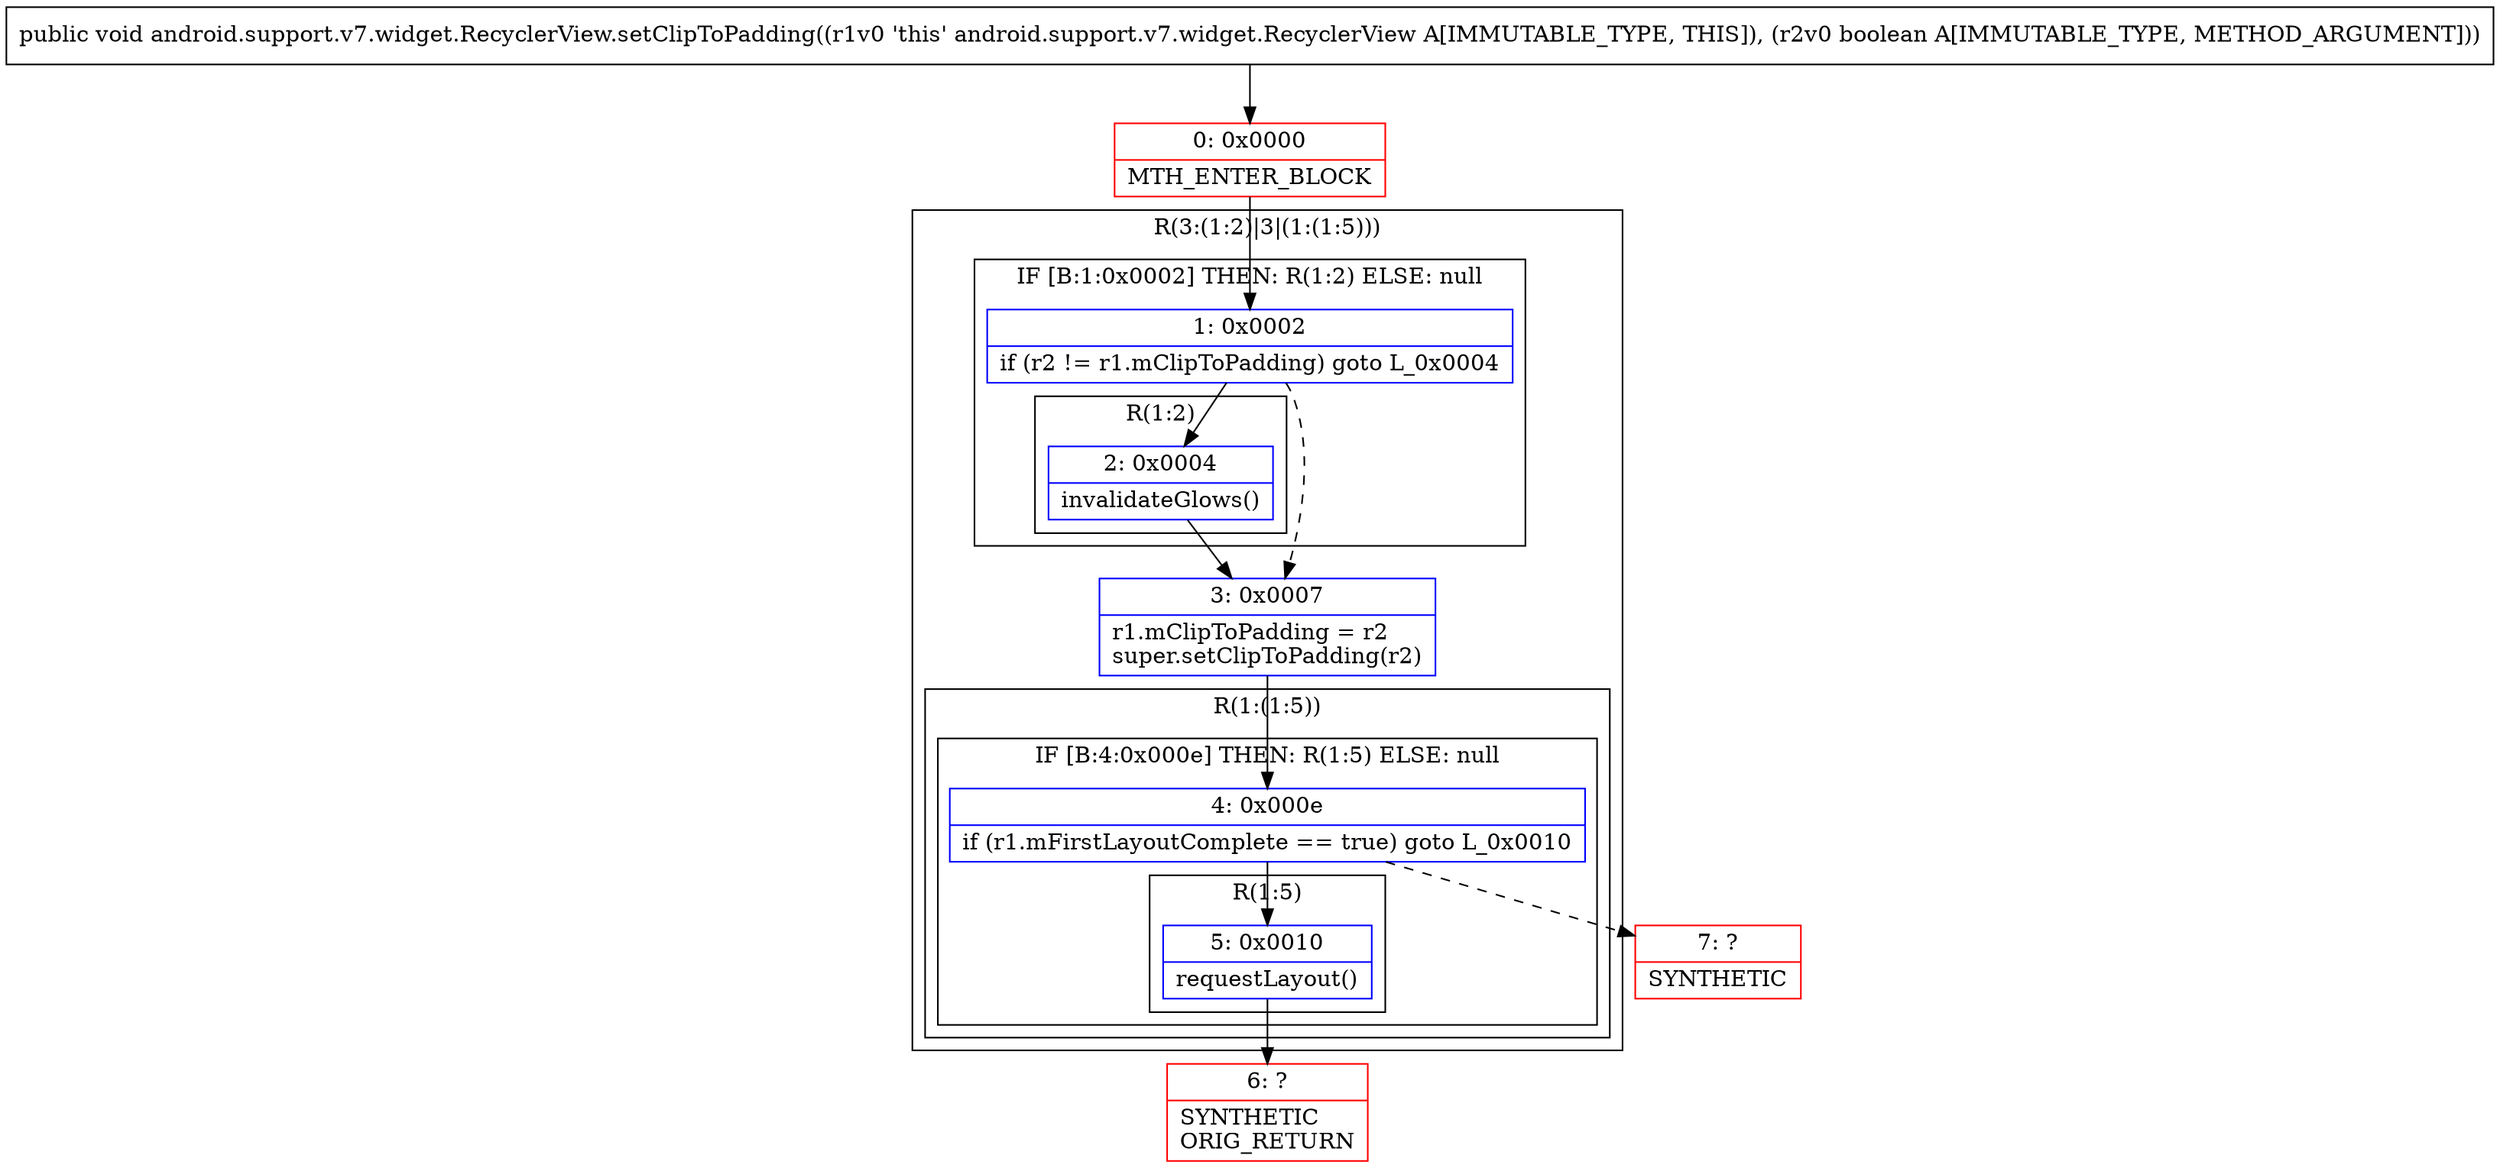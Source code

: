 digraph "CFG forandroid.support.v7.widget.RecyclerView.setClipToPadding(Z)V" {
subgraph cluster_Region_1683818445 {
label = "R(3:(1:2)|3|(1:(1:5)))";
node [shape=record,color=blue];
subgraph cluster_IfRegion_1848367802 {
label = "IF [B:1:0x0002] THEN: R(1:2) ELSE: null";
node [shape=record,color=blue];
Node_1 [shape=record,label="{1\:\ 0x0002|if (r2 != r1.mClipToPadding) goto L_0x0004\l}"];
subgraph cluster_Region_1480445866 {
label = "R(1:2)";
node [shape=record,color=blue];
Node_2 [shape=record,label="{2\:\ 0x0004|invalidateGlows()\l}"];
}
}
Node_3 [shape=record,label="{3\:\ 0x0007|r1.mClipToPadding = r2\lsuper.setClipToPadding(r2)\l}"];
subgraph cluster_Region_1650341549 {
label = "R(1:(1:5))";
node [shape=record,color=blue];
subgraph cluster_IfRegion_1857107524 {
label = "IF [B:4:0x000e] THEN: R(1:5) ELSE: null";
node [shape=record,color=blue];
Node_4 [shape=record,label="{4\:\ 0x000e|if (r1.mFirstLayoutComplete == true) goto L_0x0010\l}"];
subgraph cluster_Region_1585438498 {
label = "R(1:5)";
node [shape=record,color=blue];
Node_5 [shape=record,label="{5\:\ 0x0010|requestLayout()\l}"];
}
}
}
}
Node_0 [shape=record,color=red,label="{0\:\ 0x0000|MTH_ENTER_BLOCK\l}"];
Node_6 [shape=record,color=red,label="{6\:\ ?|SYNTHETIC\lORIG_RETURN\l}"];
Node_7 [shape=record,color=red,label="{7\:\ ?|SYNTHETIC\l}"];
MethodNode[shape=record,label="{public void android.support.v7.widget.RecyclerView.setClipToPadding((r1v0 'this' android.support.v7.widget.RecyclerView A[IMMUTABLE_TYPE, THIS]), (r2v0 boolean A[IMMUTABLE_TYPE, METHOD_ARGUMENT])) }"];
MethodNode -> Node_0;
Node_1 -> Node_2;
Node_1 -> Node_3[style=dashed];
Node_2 -> Node_3;
Node_3 -> Node_4;
Node_4 -> Node_5;
Node_4 -> Node_7[style=dashed];
Node_5 -> Node_6;
Node_0 -> Node_1;
}

